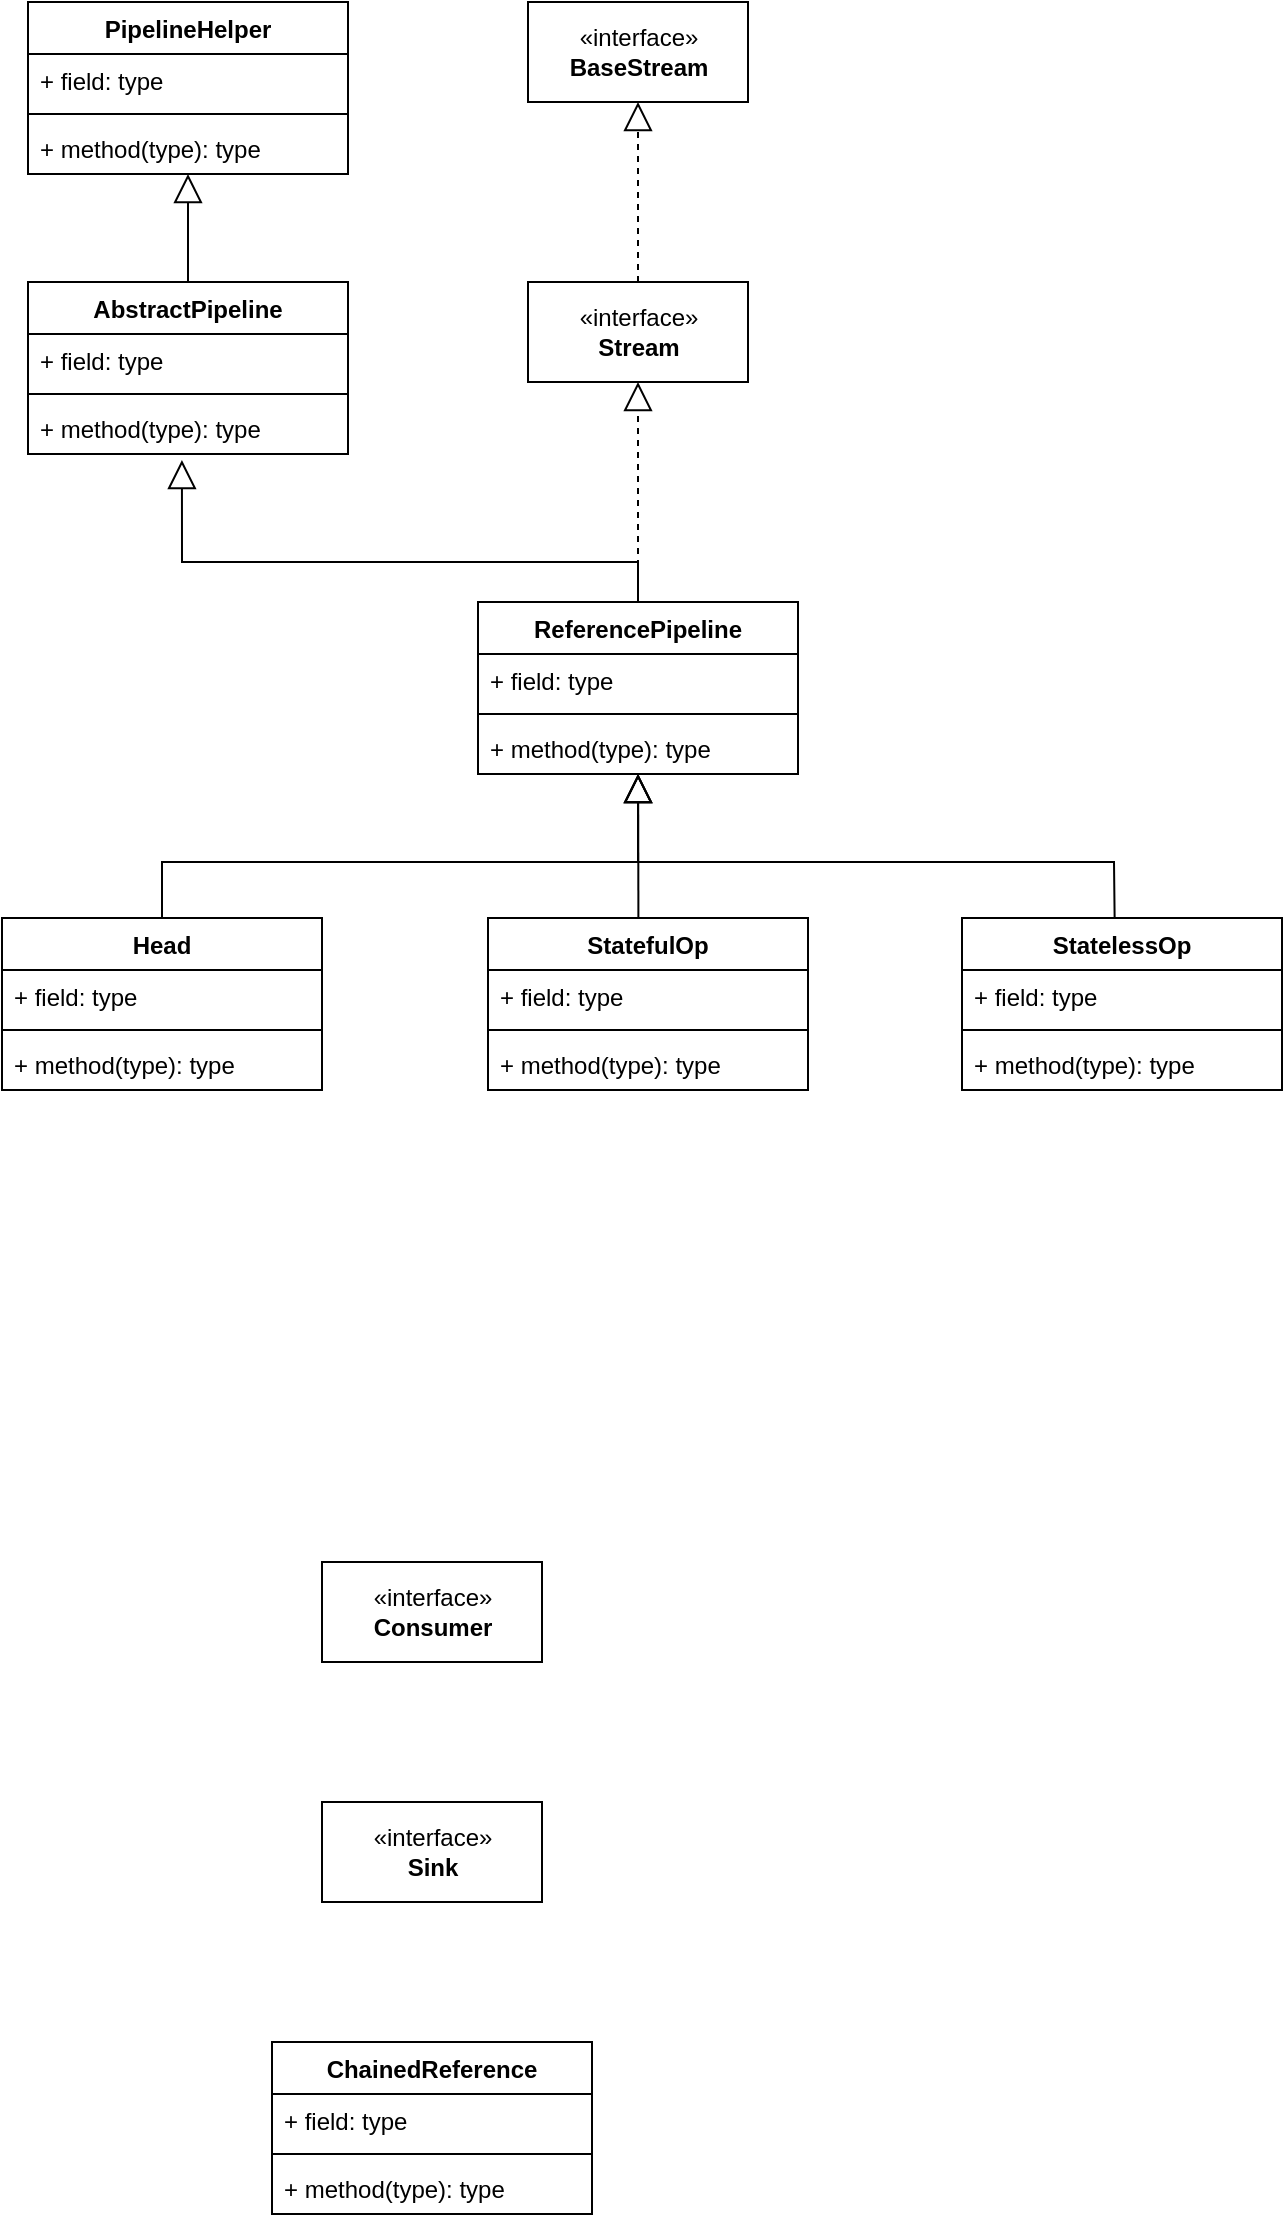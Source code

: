 <mxfile version="20.8.20" type="github">
  <diagram id="S_Esu84usztgqxPK3PtR" name="Page-1">
    <mxGraphModel dx="968" dy="692" grid="1" gridSize="10" guides="1" tooltips="1" connect="1" arrows="1" fold="1" page="1" pageScale="1" pageWidth="850" pageHeight="1100" math="0" shadow="0">
      <root>
        <mxCell id="0" />
        <mxCell id="1" parent="0" />
        <mxCell id="UvPYXcRRGacLMNcMLabO-1" value="«interface»&lt;br&gt;&lt;b&gt;Stream&lt;/b&gt;" style="html=1;" parent="1" vertex="1">
          <mxGeometry x="423" y="240" width="110" height="50" as="geometry" />
        </mxCell>
        <mxCell id="UvPYXcRRGacLMNcMLabO-3" value="ReferencePipeline" style="swimlane;fontStyle=1;align=center;verticalAlign=top;childLayout=stackLayout;horizontal=1;startSize=26;horizontalStack=0;resizeParent=1;resizeParentMax=0;resizeLast=0;collapsible=1;marginBottom=0;" parent="1" vertex="1">
          <mxGeometry x="398" y="400" width="160" height="86" as="geometry" />
        </mxCell>
        <mxCell id="UvPYXcRRGacLMNcMLabO-4" value="+ field: type" style="text;strokeColor=none;fillColor=none;align=left;verticalAlign=top;spacingLeft=4;spacingRight=4;overflow=hidden;rotatable=0;points=[[0,0.5],[1,0.5]];portConstraint=eastwest;" parent="UvPYXcRRGacLMNcMLabO-3" vertex="1">
          <mxGeometry y="26" width="160" height="26" as="geometry" />
        </mxCell>
        <mxCell id="UvPYXcRRGacLMNcMLabO-5" value="" style="line;strokeWidth=1;fillColor=none;align=left;verticalAlign=middle;spacingTop=-1;spacingLeft=3;spacingRight=3;rotatable=0;labelPosition=right;points=[];portConstraint=eastwest;strokeColor=inherit;" parent="UvPYXcRRGacLMNcMLabO-3" vertex="1">
          <mxGeometry y="52" width="160" height="8" as="geometry" />
        </mxCell>
        <mxCell id="UvPYXcRRGacLMNcMLabO-6" value="+ method(type): type" style="text;strokeColor=none;fillColor=none;align=left;verticalAlign=top;spacingLeft=4;spacingRight=4;overflow=hidden;rotatable=0;points=[[0,0.5],[1,0.5]];portConstraint=eastwest;" parent="UvPYXcRRGacLMNcMLabO-3" vertex="1">
          <mxGeometry y="60" width="160" height="26" as="geometry" />
        </mxCell>
        <mxCell id="UvPYXcRRGacLMNcMLabO-7" value="AbstractPipeline" style="swimlane;fontStyle=1;align=center;verticalAlign=top;childLayout=stackLayout;horizontal=1;startSize=26;horizontalStack=0;resizeParent=1;resizeParentMax=0;resizeLast=0;collapsible=1;marginBottom=0;" parent="1" vertex="1">
          <mxGeometry x="173" y="240" width="160" height="86" as="geometry" />
        </mxCell>
        <mxCell id="UvPYXcRRGacLMNcMLabO-8" value="+ field: type" style="text;strokeColor=none;fillColor=none;align=left;verticalAlign=top;spacingLeft=4;spacingRight=4;overflow=hidden;rotatable=0;points=[[0,0.5],[1,0.5]];portConstraint=eastwest;" parent="UvPYXcRRGacLMNcMLabO-7" vertex="1">
          <mxGeometry y="26" width="160" height="26" as="geometry" />
        </mxCell>
        <mxCell id="UvPYXcRRGacLMNcMLabO-9" value="" style="line;strokeWidth=1;fillColor=none;align=left;verticalAlign=middle;spacingTop=-1;spacingLeft=3;spacingRight=3;rotatable=0;labelPosition=right;points=[];portConstraint=eastwest;strokeColor=inherit;" parent="UvPYXcRRGacLMNcMLabO-7" vertex="1">
          <mxGeometry y="52" width="160" height="8" as="geometry" />
        </mxCell>
        <mxCell id="UvPYXcRRGacLMNcMLabO-10" value="+ method(type): type" style="text;strokeColor=none;fillColor=none;align=left;verticalAlign=top;spacingLeft=4;spacingRight=4;overflow=hidden;rotatable=0;points=[[0,0.5],[1,0.5]];portConstraint=eastwest;" parent="UvPYXcRRGacLMNcMLabO-7" vertex="1">
          <mxGeometry y="60" width="160" height="26" as="geometry" />
        </mxCell>
        <mxCell id="UvPYXcRRGacLMNcMLabO-11" value="Head" style="swimlane;fontStyle=1;align=center;verticalAlign=top;childLayout=stackLayout;horizontal=1;startSize=26;horizontalStack=0;resizeParent=1;resizeParentMax=0;resizeLast=0;collapsible=1;marginBottom=0;" parent="1" vertex="1">
          <mxGeometry x="160" y="558" width="160" height="86" as="geometry" />
        </mxCell>
        <mxCell id="UvPYXcRRGacLMNcMLabO-12" value="+ field: type" style="text;strokeColor=none;fillColor=none;align=left;verticalAlign=top;spacingLeft=4;spacingRight=4;overflow=hidden;rotatable=0;points=[[0,0.5],[1,0.5]];portConstraint=eastwest;" parent="UvPYXcRRGacLMNcMLabO-11" vertex="1">
          <mxGeometry y="26" width="160" height="26" as="geometry" />
        </mxCell>
        <mxCell id="UvPYXcRRGacLMNcMLabO-13" value="" style="line;strokeWidth=1;fillColor=none;align=left;verticalAlign=middle;spacingTop=-1;spacingLeft=3;spacingRight=3;rotatable=0;labelPosition=right;points=[];portConstraint=eastwest;strokeColor=inherit;" parent="UvPYXcRRGacLMNcMLabO-11" vertex="1">
          <mxGeometry y="52" width="160" height="8" as="geometry" />
        </mxCell>
        <mxCell id="UvPYXcRRGacLMNcMLabO-14" value="+ method(type): type" style="text;strokeColor=none;fillColor=none;align=left;verticalAlign=top;spacingLeft=4;spacingRight=4;overflow=hidden;rotatable=0;points=[[0,0.5],[1,0.5]];portConstraint=eastwest;" parent="UvPYXcRRGacLMNcMLabO-11" vertex="1">
          <mxGeometry y="60" width="160" height="26" as="geometry" />
        </mxCell>
        <mxCell id="UvPYXcRRGacLMNcMLabO-15" value="StatefulOp" style="swimlane;fontStyle=1;align=center;verticalAlign=top;childLayout=stackLayout;horizontal=1;startSize=26;horizontalStack=0;resizeParent=1;resizeParentMax=0;resizeLast=0;collapsible=1;marginBottom=0;" parent="1" vertex="1">
          <mxGeometry x="403" y="558" width="160" height="86" as="geometry" />
        </mxCell>
        <mxCell id="UvPYXcRRGacLMNcMLabO-16" value="+ field: type" style="text;strokeColor=none;fillColor=none;align=left;verticalAlign=top;spacingLeft=4;spacingRight=4;overflow=hidden;rotatable=0;points=[[0,0.5],[1,0.5]];portConstraint=eastwest;" parent="UvPYXcRRGacLMNcMLabO-15" vertex="1">
          <mxGeometry y="26" width="160" height="26" as="geometry" />
        </mxCell>
        <mxCell id="UvPYXcRRGacLMNcMLabO-17" value="" style="line;strokeWidth=1;fillColor=none;align=left;verticalAlign=middle;spacingTop=-1;spacingLeft=3;spacingRight=3;rotatable=0;labelPosition=right;points=[];portConstraint=eastwest;strokeColor=inherit;" parent="UvPYXcRRGacLMNcMLabO-15" vertex="1">
          <mxGeometry y="52" width="160" height="8" as="geometry" />
        </mxCell>
        <mxCell id="UvPYXcRRGacLMNcMLabO-18" value="+ method(type): type" style="text;strokeColor=none;fillColor=none;align=left;verticalAlign=top;spacingLeft=4;spacingRight=4;overflow=hidden;rotatable=0;points=[[0,0.5],[1,0.5]];portConstraint=eastwest;" parent="UvPYXcRRGacLMNcMLabO-15" vertex="1">
          <mxGeometry y="60" width="160" height="26" as="geometry" />
        </mxCell>
        <mxCell id="UvPYXcRRGacLMNcMLabO-19" value="StatelessOp" style="swimlane;fontStyle=1;align=center;verticalAlign=top;childLayout=stackLayout;horizontal=1;startSize=26;horizontalStack=0;resizeParent=1;resizeParentMax=0;resizeLast=0;collapsible=1;marginBottom=0;" parent="1" vertex="1">
          <mxGeometry x="640" y="558" width="160" height="86" as="geometry" />
        </mxCell>
        <mxCell id="UvPYXcRRGacLMNcMLabO-20" value="+ field: type" style="text;strokeColor=none;fillColor=none;align=left;verticalAlign=top;spacingLeft=4;spacingRight=4;overflow=hidden;rotatable=0;points=[[0,0.5],[1,0.5]];portConstraint=eastwest;" parent="UvPYXcRRGacLMNcMLabO-19" vertex="1">
          <mxGeometry y="26" width="160" height="26" as="geometry" />
        </mxCell>
        <mxCell id="UvPYXcRRGacLMNcMLabO-21" value="" style="line;strokeWidth=1;fillColor=none;align=left;verticalAlign=middle;spacingTop=-1;spacingLeft=3;spacingRight=3;rotatable=0;labelPosition=right;points=[];portConstraint=eastwest;strokeColor=inherit;" parent="UvPYXcRRGacLMNcMLabO-19" vertex="1">
          <mxGeometry y="52" width="160" height="8" as="geometry" />
        </mxCell>
        <mxCell id="UvPYXcRRGacLMNcMLabO-22" value="+ method(type): type" style="text;strokeColor=none;fillColor=none;align=left;verticalAlign=top;spacingLeft=4;spacingRight=4;overflow=hidden;rotatable=0;points=[[0,0.5],[1,0.5]];portConstraint=eastwest;" parent="UvPYXcRRGacLMNcMLabO-19" vertex="1">
          <mxGeometry y="60" width="160" height="26" as="geometry" />
        </mxCell>
        <mxCell id="UvPYXcRRGacLMNcMLabO-23" value="" style="endArrow=block;dashed=1;endFill=0;endSize=12;html=1;rounded=0;entryX=0.5;entryY=1;entryDx=0;entryDy=0;exitX=0.5;exitY=0;exitDx=0;exitDy=0;" parent="1" source="UvPYXcRRGacLMNcMLabO-3" target="UvPYXcRRGacLMNcMLabO-1" edge="1">
          <mxGeometry width="160" relative="1" as="geometry">
            <mxPoint x="303" y="500" as="sourcePoint" />
            <mxPoint x="463" y="500" as="targetPoint" />
          </mxGeometry>
        </mxCell>
        <mxCell id="UvPYXcRRGacLMNcMLabO-24" value="«interface»&lt;br&gt;&lt;b&gt;BaseStream&lt;/b&gt;" style="html=1;" parent="1" vertex="1">
          <mxGeometry x="423" y="100" width="110" height="50" as="geometry" />
        </mxCell>
        <mxCell id="UvPYXcRRGacLMNcMLabO-25" value="" style="endArrow=block;dashed=1;endFill=0;endSize=12;html=1;rounded=0;entryX=0.5;entryY=1;entryDx=0;entryDy=0;exitX=0.5;exitY=0;exitDx=0;exitDy=0;" parent="1" source="UvPYXcRRGacLMNcMLabO-1" target="UvPYXcRRGacLMNcMLabO-24" edge="1">
          <mxGeometry width="160" relative="1" as="geometry">
            <mxPoint x="303" y="340" as="sourcePoint" />
            <mxPoint x="463" y="340" as="targetPoint" />
          </mxGeometry>
        </mxCell>
        <mxCell id="UvPYXcRRGacLMNcMLabO-26" value="" style="endArrow=block;endFill=0;endSize=12;html=1;rounded=0;exitX=0.5;exitY=0;exitDx=0;exitDy=0;entryX=0.481;entryY=1.115;entryDx=0;entryDy=0;entryPerimeter=0;" parent="1" source="UvPYXcRRGacLMNcMLabO-3" target="UvPYXcRRGacLMNcMLabO-10" edge="1">
          <mxGeometry width="160" relative="1" as="geometry">
            <mxPoint x="303" y="340" as="sourcePoint" />
            <mxPoint x="253" y="390" as="targetPoint" />
            <Array as="points">
              <mxPoint x="478" y="380" />
              <mxPoint x="250" y="380" />
            </Array>
          </mxGeometry>
        </mxCell>
        <mxCell id="UvPYXcRRGacLMNcMLabO-27" value="" style="endArrow=block;endFill=0;endSize=12;html=1;rounded=0;exitX=0.5;exitY=0;exitDx=0;exitDy=0;" parent="1" source="UvPYXcRRGacLMNcMLabO-11" target="UvPYXcRRGacLMNcMLabO-3" edge="1">
          <mxGeometry width="160" relative="1" as="geometry">
            <mxPoint x="488" y="410" as="sourcePoint" />
            <mxPoint x="463" y="500" as="targetPoint" />
            <Array as="points">
              <mxPoint x="240" y="530" />
              <mxPoint x="478" y="530" />
            </Array>
          </mxGeometry>
        </mxCell>
        <mxCell id="UvPYXcRRGacLMNcMLabO-30" value="" style="endArrow=block;endFill=0;endSize=12;html=1;rounded=0;exitX=0.47;exitY=-0.006;exitDx=0;exitDy=0;exitPerimeter=0;" parent="1" source="UvPYXcRRGacLMNcMLabO-15" target="UvPYXcRRGacLMNcMLabO-3" edge="1">
          <mxGeometry width="160" relative="1" as="geometry">
            <mxPoint x="463" y="480" as="sourcePoint" />
            <mxPoint x="623" y="480" as="targetPoint" />
          </mxGeometry>
        </mxCell>
        <mxCell id="UvPYXcRRGacLMNcMLabO-31" value="" style="endArrow=block;endFill=0;endSize=12;html=1;rounded=0;exitX=0.477;exitY=0;exitDx=0;exitDy=0;exitPerimeter=0;" parent="1" source="UvPYXcRRGacLMNcMLabO-19" target="UvPYXcRRGacLMNcMLabO-3" edge="1">
          <mxGeometry width="160" relative="1" as="geometry">
            <mxPoint x="463" y="480" as="sourcePoint" />
            <mxPoint x="623" y="480" as="targetPoint" />
            <Array as="points">
              <mxPoint x="716" y="530" />
              <mxPoint x="478" y="530" />
            </Array>
          </mxGeometry>
        </mxCell>
        <mxCell id="UWMmX6l8Gy4ivn46XDV2-1" value="«interface»&lt;br&gt;&lt;b&gt;Consumer&lt;/b&gt;" style="html=1;" vertex="1" parent="1">
          <mxGeometry x="320" y="880" width="110" height="50" as="geometry" />
        </mxCell>
        <mxCell id="UWMmX6l8Gy4ivn46XDV2-2" value="«interface»&lt;br&gt;&lt;b&gt;Sink&lt;/b&gt;" style="html=1;" vertex="1" parent="1">
          <mxGeometry x="320" y="1000" width="110" height="50" as="geometry" />
        </mxCell>
        <mxCell id="UWMmX6l8Gy4ivn46XDV2-3" value="ChainedReference" style="swimlane;fontStyle=1;align=center;verticalAlign=top;childLayout=stackLayout;horizontal=1;startSize=26;horizontalStack=0;resizeParent=1;resizeParentMax=0;resizeLast=0;collapsible=1;marginBottom=0;" vertex="1" parent="1">
          <mxGeometry x="295" y="1120" width="160" height="86" as="geometry" />
        </mxCell>
        <mxCell id="UWMmX6l8Gy4ivn46XDV2-4" value="+ field: type" style="text;strokeColor=none;fillColor=none;align=left;verticalAlign=top;spacingLeft=4;spacingRight=4;overflow=hidden;rotatable=0;points=[[0,0.5],[1,0.5]];portConstraint=eastwest;" vertex="1" parent="UWMmX6l8Gy4ivn46XDV2-3">
          <mxGeometry y="26" width="160" height="26" as="geometry" />
        </mxCell>
        <mxCell id="UWMmX6l8Gy4ivn46XDV2-5" value="" style="line;strokeWidth=1;fillColor=none;align=left;verticalAlign=middle;spacingTop=-1;spacingLeft=3;spacingRight=3;rotatable=0;labelPosition=right;points=[];portConstraint=eastwest;strokeColor=inherit;" vertex="1" parent="UWMmX6l8Gy4ivn46XDV2-3">
          <mxGeometry y="52" width="160" height="8" as="geometry" />
        </mxCell>
        <mxCell id="UWMmX6l8Gy4ivn46XDV2-6" value="+ method(type): type" style="text;strokeColor=none;fillColor=none;align=left;verticalAlign=top;spacingLeft=4;spacingRight=4;overflow=hidden;rotatable=0;points=[[0,0.5],[1,0.5]];portConstraint=eastwest;" vertex="1" parent="UWMmX6l8Gy4ivn46XDV2-3">
          <mxGeometry y="60" width="160" height="26" as="geometry" />
        </mxCell>
        <mxCell id="UWMmX6l8Gy4ivn46XDV2-7" value="PipelineHelper" style="swimlane;fontStyle=1;align=center;verticalAlign=top;childLayout=stackLayout;horizontal=1;startSize=26;horizontalStack=0;resizeParent=1;resizeParentMax=0;resizeLast=0;collapsible=1;marginBottom=0;" vertex="1" parent="1">
          <mxGeometry x="173" y="100" width="160" height="86" as="geometry" />
        </mxCell>
        <mxCell id="UWMmX6l8Gy4ivn46XDV2-8" value="+ field: type" style="text;strokeColor=none;fillColor=none;align=left;verticalAlign=top;spacingLeft=4;spacingRight=4;overflow=hidden;rotatable=0;points=[[0,0.5],[1,0.5]];portConstraint=eastwest;" vertex="1" parent="UWMmX6l8Gy4ivn46XDV2-7">
          <mxGeometry y="26" width="160" height="26" as="geometry" />
        </mxCell>
        <mxCell id="UWMmX6l8Gy4ivn46XDV2-9" value="" style="line;strokeWidth=1;fillColor=none;align=left;verticalAlign=middle;spacingTop=-1;spacingLeft=3;spacingRight=3;rotatable=0;labelPosition=right;points=[];portConstraint=eastwest;strokeColor=inherit;" vertex="1" parent="UWMmX6l8Gy4ivn46XDV2-7">
          <mxGeometry y="52" width="160" height="8" as="geometry" />
        </mxCell>
        <mxCell id="UWMmX6l8Gy4ivn46XDV2-10" value="+ method(type): type" style="text;strokeColor=none;fillColor=none;align=left;verticalAlign=top;spacingLeft=4;spacingRight=4;overflow=hidden;rotatable=0;points=[[0,0.5],[1,0.5]];portConstraint=eastwest;" vertex="1" parent="UWMmX6l8Gy4ivn46XDV2-7">
          <mxGeometry y="60" width="160" height="26" as="geometry" />
        </mxCell>
        <mxCell id="UWMmX6l8Gy4ivn46XDV2-11" value="" style="endArrow=block;endFill=0;endSize=12;html=1;rounded=0;exitX=0.5;exitY=0;exitDx=0;exitDy=0;" edge="1" parent="1" source="UvPYXcRRGacLMNcMLabO-7" target="UWMmX6l8Gy4ivn46XDV2-7">
          <mxGeometry width="160" relative="1" as="geometry">
            <mxPoint x="340" y="360" as="sourcePoint" />
            <mxPoint x="500" y="360" as="targetPoint" />
          </mxGeometry>
        </mxCell>
      </root>
    </mxGraphModel>
  </diagram>
</mxfile>
